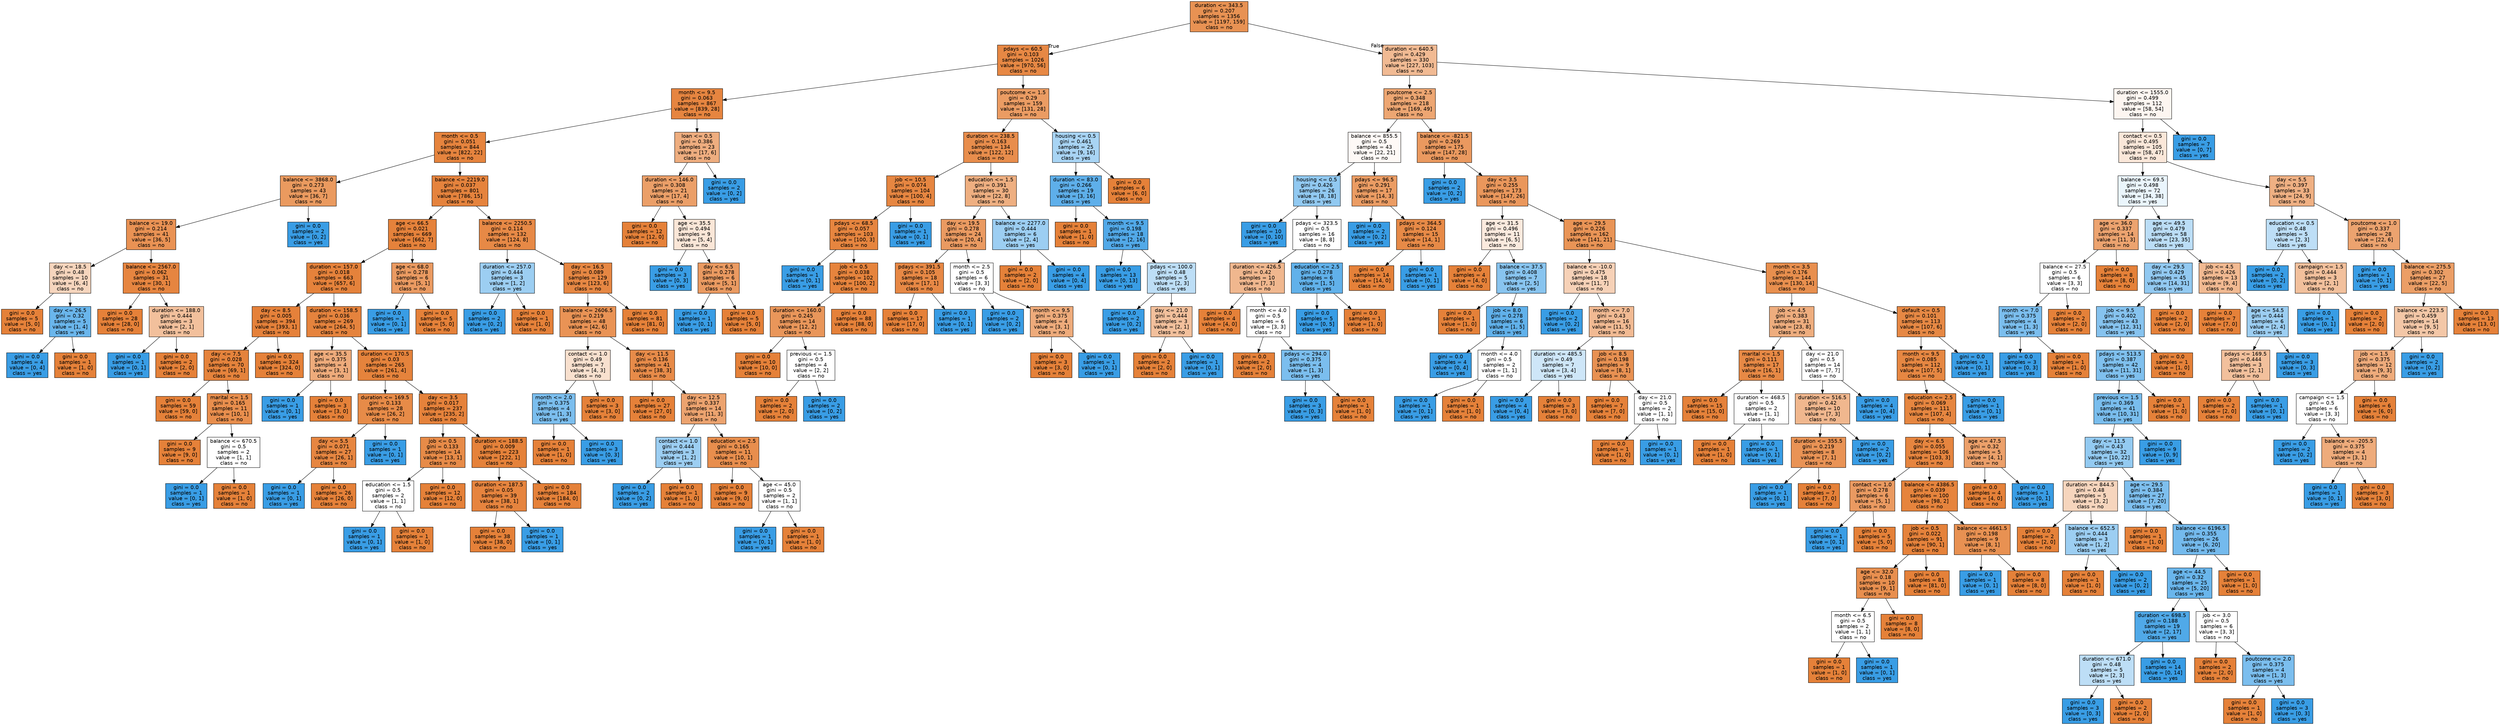 digraph Tree {
node [shape=box, style="filled", color="black", fontname="helvetica"] ;
edge [fontname="helvetica"] ;
0 [label="duration <= 343.5\ngini = 0.207\nsamples = 1356\nvalue = [1197, 159]\nclass = no", fillcolor="#e89253"] ;
1 [label="pdays <= 60.5\ngini = 0.103\nsamples = 1026\nvalue = [970, 56]\nclass = no", fillcolor="#e78844"] ;
0 -> 1 [labeldistance=2.5, labelangle=45, headlabel="True"] ;
2 [label="month <= 9.5\ngini = 0.063\nsamples = 867\nvalue = [839, 28]\nclass = no", fillcolor="#e68540"] ;
1 -> 2 ;
3 [label="month <= 0.5\ngini = 0.051\nsamples = 844\nvalue = [822, 22]\nclass = no", fillcolor="#e6843e"] ;
2 -> 3 ;
4 [label="balance <= 3868.0\ngini = 0.273\nsamples = 43\nvalue = [36, 7]\nclass = no", fillcolor="#ea9a5f"] ;
3 -> 4 ;
5 [label="balance <= 19.0\ngini = 0.214\nsamples = 41\nvalue = [36, 5]\nclass = no", fillcolor="#e99254"] ;
4 -> 5 ;
6 [label="day <= 18.5\ngini = 0.48\nsamples = 10\nvalue = [6, 4]\nclass = no", fillcolor="#f6d5bd"] ;
5 -> 6 ;
7 [label="gini = 0.0\nsamples = 5\nvalue = [5, 0]\nclass = no", fillcolor="#e58139"] ;
6 -> 7 ;
8 [label="day <= 26.5\ngini = 0.32\nsamples = 5\nvalue = [1, 4]\nclass = yes", fillcolor="#6ab6ec"] ;
6 -> 8 ;
9 [label="gini = 0.0\nsamples = 4\nvalue = [0, 4]\nclass = yes", fillcolor="#399de5"] ;
8 -> 9 ;
10 [label="gini = 0.0\nsamples = 1\nvalue = [1, 0]\nclass = no", fillcolor="#e58139"] ;
8 -> 10 ;
11 [label="balance <= 2567.0\ngini = 0.062\nsamples = 31\nvalue = [30, 1]\nclass = no", fillcolor="#e68540"] ;
5 -> 11 ;
12 [label="gini = 0.0\nsamples = 28\nvalue = [28, 0]\nclass = no", fillcolor="#e58139"] ;
11 -> 12 ;
13 [label="duration <= 188.0\ngini = 0.444\nsamples = 3\nvalue = [2, 1]\nclass = no", fillcolor="#f2c09c"] ;
11 -> 13 ;
14 [label="gini = 0.0\nsamples = 1\nvalue = [0, 1]\nclass = yes", fillcolor="#399de5"] ;
13 -> 14 ;
15 [label="gini = 0.0\nsamples = 2\nvalue = [2, 0]\nclass = no", fillcolor="#e58139"] ;
13 -> 15 ;
16 [label="gini = 0.0\nsamples = 2\nvalue = [0, 2]\nclass = yes", fillcolor="#399de5"] ;
4 -> 16 ;
17 [label="balance <= 2219.0\ngini = 0.037\nsamples = 801\nvalue = [786, 15]\nclass = no", fillcolor="#e5833d"] ;
3 -> 17 ;
18 [label="age <= 66.5\ngini = 0.021\nsamples = 669\nvalue = [662, 7]\nclass = no", fillcolor="#e5823b"] ;
17 -> 18 ;
19 [label="duration <= 157.0\ngini = 0.018\nsamples = 663\nvalue = [657, 6]\nclass = no", fillcolor="#e5823b"] ;
18 -> 19 ;
20 [label="day <= 8.5\ngini = 0.005\nsamples = 394\nvalue = [393, 1]\nclass = no", fillcolor="#e5813a"] ;
19 -> 20 ;
21 [label="day <= 7.5\ngini = 0.028\nsamples = 70\nvalue = [69, 1]\nclass = no", fillcolor="#e5833c"] ;
20 -> 21 ;
22 [label="gini = 0.0\nsamples = 59\nvalue = [59, 0]\nclass = no", fillcolor="#e58139"] ;
21 -> 22 ;
23 [label="marital <= 1.5\ngini = 0.165\nsamples = 11\nvalue = [10, 1]\nclass = no", fillcolor="#e88e4d"] ;
21 -> 23 ;
24 [label="gini = 0.0\nsamples = 9\nvalue = [9, 0]\nclass = no", fillcolor="#e58139"] ;
23 -> 24 ;
25 [label="balance <= 670.5\ngini = 0.5\nsamples = 2\nvalue = [1, 1]\nclass = no", fillcolor="#ffffff"] ;
23 -> 25 ;
26 [label="gini = 0.0\nsamples = 1\nvalue = [0, 1]\nclass = yes", fillcolor="#399de5"] ;
25 -> 26 ;
27 [label="gini = 0.0\nsamples = 1\nvalue = [1, 0]\nclass = no", fillcolor="#e58139"] ;
25 -> 27 ;
28 [label="gini = 0.0\nsamples = 324\nvalue = [324, 0]\nclass = no", fillcolor="#e58139"] ;
20 -> 28 ;
29 [label="duration <= 158.5\ngini = 0.036\nsamples = 269\nvalue = [264, 5]\nclass = no", fillcolor="#e5833d"] ;
19 -> 29 ;
30 [label="age <= 35.5\ngini = 0.375\nsamples = 4\nvalue = [3, 1]\nclass = no", fillcolor="#eeab7b"] ;
29 -> 30 ;
31 [label="gini = 0.0\nsamples = 1\nvalue = [0, 1]\nclass = yes", fillcolor="#399de5"] ;
30 -> 31 ;
32 [label="gini = 0.0\nsamples = 3\nvalue = [3, 0]\nclass = no", fillcolor="#e58139"] ;
30 -> 32 ;
33 [label="duration <= 170.5\ngini = 0.03\nsamples = 265\nvalue = [261, 4]\nclass = no", fillcolor="#e5833c"] ;
29 -> 33 ;
34 [label="duration <= 169.5\ngini = 0.133\nsamples = 28\nvalue = [26, 2]\nclass = no", fillcolor="#e78b48"] ;
33 -> 34 ;
35 [label="day <= 5.5\ngini = 0.071\nsamples = 27\nvalue = [26, 1]\nclass = no", fillcolor="#e68641"] ;
34 -> 35 ;
36 [label="gini = 0.0\nsamples = 1\nvalue = [0, 1]\nclass = yes", fillcolor="#399de5"] ;
35 -> 36 ;
37 [label="gini = 0.0\nsamples = 26\nvalue = [26, 0]\nclass = no", fillcolor="#e58139"] ;
35 -> 37 ;
38 [label="gini = 0.0\nsamples = 1\nvalue = [0, 1]\nclass = yes", fillcolor="#399de5"] ;
34 -> 38 ;
39 [label="day <= 3.5\ngini = 0.017\nsamples = 237\nvalue = [235, 2]\nclass = no", fillcolor="#e5823b"] ;
33 -> 39 ;
40 [label="job <= 0.5\ngini = 0.133\nsamples = 14\nvalue = [13, 1]\nclass = no", fillcolor="#e78b48"] ;
39 -> 40 ;
41 [label="education <= 1.5\ngini = 0.5\nsamples = 2\nvalue = [1, 1]\nclass = no", fillcolor="#ffffff"] ;
40 -> 41 ;
42 [label="gini = 0.0\nsamples = 1\nvalue = [0, 1]\nclass = yes", fillcolor="#399de5"] ;
41 -> 42 ;
43 [label="gini = 0.0\nsamples = 1\nvalue = [1, 0]\nclass = no", fillcolor="#e58139"] ;
41 -> 43 ;
44 [label="gini = 0.0\nsamples = 12\nvalue = [12, 0]\nclass = no", fillcolor="#e58139"] ;
40 -> 44 ;
45 [label="duration <= 188.5\ngini = 0.009\nsamples = 223\nvalue = [222, 1]\nclass = no", fillcolor="#e5823a"] ;
39 -> 45 ;
46 [label="duration <= 187.5\ngini = 0.05\nsamples = 39\nvalue = [38, 1]\nclass = no", fillcolor="#e6843e"] ;
45 -> 46 ;
47 [label="gini = 0.0\nsamples = 38\nvalue = [38, 0]\nclass = no", fillcolor="#e58139"] ;
46 -> 47 ;
48 [label="gini = 0.0\nsamples = 1\nvalue = [0, 1]\nclass = yes", fillcolor="#399de5"] ;
46 -> 48 ;
49 [label="gini = 0.0\nsamples = 184\nvalue = [184, 0]\nclass = no", fillcolor="#e58139"] ;
45 -> 49 ;
50 [label="age <= 68.0\ngini = 0.278\nsamples = 6\nvalue = [5, 1]\nclass = no", fillcolor="#ea9a61"] ;
18 -> 50 ;
51 [label="gini = 0.0\nsamples = 1\nvalue = [0, 1]\nclass = yes", fillcolor="#399de5"] ;
50 -> 51 ;
52 [label="gini = 0.0\nsamples = 5\nvalue = [5, 0]\nclass = no", fillcolor="#e58139"] ;
50 -> 52 ;
53 [label="balance <= 2250.5\ngini = 0.114\nsamples = 132\nvalue = [124, 8]\nclass = no", fillcolor="#e78946"] ;
17 -> 53 ;
54 [label="duration <= 257.0\ngini = 0.444\nsamples = 3\nvalue = [1, 2]\nclass = yes", fillcolor="#9ccef2"] ;
53 -> 54 ;
55 [label="gini = 0.0\nsamples = 2\nvalue = [0, 2]\nclass = yes", fillcolor="#399de5"] ;
54 -> 55 ;
56 [label="gini = 0.0\nsamples = 1\nvalue = [1, 0]\nclass = no", fillcolor="#e58139"] ;
54 -> 56 ;
57 [label="day <= 16.5\ngini = 0.089\nsamples = 129\nvalue = [123, 6]\nclass = no", fillcolor="#e68743"] ;
53 -> 57 ;
58 [label="balance <= 2606.5\ngini = 0.219\nsamples = 48\nvalue = [42, 6]\nclass = no", fillcolor="#e99355"] ;
57 -> 58 ;
59 [label="contact <= 1.0\ngini = 0.49\nsamples = 7\nvalue = [4, 3]\nclass = no", fillcolor="#f8e0ce"] ;
58 -> 59 ;
60 [label="month <= 2.0\ngini = 0.375\nsamples = 4\nvalue = [1, 3]\nclass = yes", fillcolor="#7bbeee"] ;
59 -> 60 ;
61 [label="gini = 0.0\nsamples = 1\nvalue = [1, 0]\nclass = no", fillcolor="#e58139"] ;
60 -> 61 ;
62 [label="gini = 0.0\nsamples = 3\nvalue = [0, 3]\nclass = yes", fillcolor="#399de5"] ;
60 -> 62 ;
63 [label="gini = 0.0\nsamples = 3\nvalue = [3, 0]\nclass = no", fillcolor="#e58139"] ;
59 -> 63 ;
64 [label="day <= 11.5\ngini = 0.136\nsamples = 41\nvalue = [38, 3]\nclass = no", fillcolor="#e78b49"] ;
58 -> 64 ;
65 [label="gini = 0.0\nsamples = 27\nvalue = [27, 0]\nclass = no", fillcolor="#e58139"] ;
64 -> 65 ;
66 [label="day <= 12.5\ngini = 0.337\nsamples = 14\nvalue = [11, 3]\nclass = no", fillcolor="#eca36f"] ;
64 -> 66 ;
67 [label="contact <= 1.0\ngini = 0.444\nsamples = 3\nvalue = [1, 2]\nclass = yes", fillcolor="#9ccef2"] ;
66 -> 67 ;
68 [label="gini = 0.0\nsamples = 2\nvalue = [0, 2]\nclass = yes", fillcolor="#399de5"] ;
67 -> 68 ;
69 [label="gini = 0.0\nsamples = 1\nvalue = [1, 0]\nclass = no", fillcolor="#e58139"] ;
67 -> 69 ;
70 [label="education <= 2.5\ngini = 0.165\nsamples = 11\nvalue = [10, 1]\nclass = no", fillcolor="#e88e4d"] ;
66 -> 70 ;
71 [label="gini = 0.0\nsamples = 9\nvalue = [9, 0]\nclass = no", fillcolor="#e58139"] ;
70 -> 71 ;
72 [label="age <= 45.0\ngini = 0.5\nsamples = 2\nvalue = [1, 1]\nclass = no", fillcolor="#ffffff"] ;
70 -> 72 ;
73 [label="gini = 0.0\nsamples = 1\nvalue = [0, 1]\nclass = yes", fillcolor="#399de5"] ;
72 -> 73 ;
74 [label="gini = 0.0\nsamples = 1\nvalue = [1, 0]\nclass = no", fillcolor="#e58139"] ;
72 -> 74 ;
75 [label="gini = 0.0\nsamples = 81\nvalue = [81, 0]\nclass = no", fillcolor="#e58139"] ;
57 -> 75 ;
76 [label="loan <= 0.5\ngini = 0.386\nsamples = 23\nvalue = [17, 6]\nclass = no", fillcolor="#eead7f"] ;
2 -> 76 ;
77 [label="duration <= 146.0\ngini = 0.308\nsamples = 21\nvalue = [17, 4]\nclass = no", fillcolor="#eb9f68"] ;
76 -> 77 ;
78 [label="gini = 0.0\nsamples = 12\nvalue = [12, 0]\nclass = no", fillcolor="#e58139"] ;
77 -> 78 ;
79 [label="age <= 35.5\ngini = 0.494\nsamples = 9\nvalue = [5, 4]\nclass = no", fillcolor="#fae6d7"] ;
77 -> 79 ;
80 [label="gini = 0.0\nsamples = 3\nvalue = [0, 3]\nclass = yes", fillcolor="#399de5"] ;
79 -> 80 ;
81 [label="day <= 6.5\ngini = 0.278\nsamples = 6\nvalue = [5, 1]\nclass = no", fillcolor="#ea9a61"] ;
79 -> 81 ;
82 [label="gini = 0.0\nsamples = 1\nvalue = [0, 1]\nclass = yes", fillcolor="#399de5"] ;
81 -> 82 ;
83 [label="gini = 0.0\nsamples = 5\nvalue = [5, 0]\nclass = no", fillcolor="#e58139"] ;
81 -> 83 ;
84 [label="gini = 0.0\nsamples = 2\nvalue = [0, 2]\nclass = yes", fillcolor="#399de5"] ;
76 -> 84 ;
85 [label="poutcome <= 1.5\ngini = 0.29\nsamples = 159\nvalue = [131, 28]\nclass = no", fillcolor="#eb9c63"] ;
1 -> 85 ;
86 [label="duration <= 238.5\ngini = 0.163\nsamples = 134\nvalue = [122, 12]\nclass = no", fillcolor="#e88d4c"] ;
85 -> 86 ;
87 [label="job <= 10.5\ngini = 0.074\nsamples = 104\nvalue = [100, 4]\nclass = no", fillcolor="#e68641"] ;
86 -> 87 ;
88 [label="pdays <= 68.5\ngini = 0.057\nsamples = 103\nvalue = [100, 3]\nclass = no", fillcolor="#e6853f"] ;
87 -> 88 ;
89 [label="gini = 0.0\nsamples = 1\nvalue = [0, 1]\nclass = yes", fillcolor="#399de5"] ;
88 -> 89 ;
90 [label="job <= 0.5\ngini = 0.038\nsamples = 102\nvalue = [100, 2]\nclass = no", fillcolor="#e6843d"] ;
88 -> 90 ;
91 [label="duration <= 160.0\ngini = 0.245\nsamples = 14\nvalue = [12, 2]\nclass = no", fillcolor="#e9965a"] ;
90 -> 91 ;
92 [label="gini = 0.0\nsamples = 10\nvalue = [10, 0]\nclass = no", fillcolor="#e58139"] ;
91 -> 92 ;
93 [label="previous <= 1.5\ngini = 0.5\nsamples = 4\nvalue = [2, 2]\nclass = no", fillcolor="#ffffff"] ;
91 -> 93 ;
94 [label="gini = 0.0\nsamples = 2\nvalue = [2, 0]\nclass = no", fillcolor="#e58139"] ;
93 -> 94 ;
95 [label="gini = 0.0\nsamples = 2\nvalue = [0, 2]\nclass = yes", fillcolor="#399de5"] ;
93 -> 95 ;
96 [label="gini = 0.0\nsamples = 88\nvalue = [88, 0]\nclass = no", fillcolor="#e58139"] ;
90 -> 96 ;
97 [label="gini = 0.0\nsamples = 1\nvalue = [0, 1]\nclass = yes", fillcolor="#399de5"] ;
87 -> 97 ;
98 [label="education <= 1.5\ngini = 0.391\nsamples = 30\nvalue = [22, 8]\nclass = no", fillcolor="#eeaf81"] ;
86 -> 98 ;
99 [label="day <= 19.5\ngini = 0.278\nsamples = 24\nvalue = [20, 4]\nclass = no", fillcolor="#ea9a61"] ;
98 -> 99 ;
100 [label="pdays <= 391.5\ngini = 0.105\nsamples = 18\nvalue = [17, 1]\nclass = no", fillcolor="#e78845"] ;
99 -> 100 ;
101 [label="gini = 0.0\nsamples = 17\nvalue = [17, 0]\nclass = no", fillcolor="#e58139"] ;
100 -> 101 ;
102 [label="gini = 0.0\nsamples = 1\nvalue = [0, 1]\nclass = yes", fillcolor="#399de5"] ;
100 -> 102 ;
103 [label="month <= 2.5\ngini = 0.5\nsamples = 6\nvalue = [3, 3]\nclass = no", fillcolor="#ffffff"] ;
99 -> 103 ;
104 [label="gini = 0.0\nsamples = 2\nvalue = [0, 2]\nclass = yes", fillcolor="#399de5"] ;
103 -> 104 ;
105 [label="month <= 9.5\ngini = 0.375\nsamples = 4\nvalue = [3, 1]\nclass = no", fillcolor="#eeab7b"] ;
103 -> 105 ;
106 [label="gini = 0.0\nsamples = 3\nvalue = [3, 0]\nclass = no", fillcolor="#e58139"] ;
105 -> 106 ;
107 [label="gini = 0.0\nsamples = 1\nvalue = [0, 1]\nclass = yes", fillcolor="#399de5"] ;
105 -> 107 ;
108 [label="balance <= 2277.0\ngini = 0.444\nsamples = 6\nvalue = [2, 4]\nclass = yes", fillcolor="#9ccef2"] ;
98 -> 108 ;
109 [label="gini = 0.0\nsamples = 2\nvalue = [2, 0]\nclass = no", fillcolor="#e58139"] ;
108 -> 109 ;
110 [label="gini = 0.0\nsamples = 4\nvalue = [0, 4]\nclass = yes", fillcolor="#399de5"] ;
108 -> 110 ;
111 [label="housing <= 0.5\ngini = 0.461\nsamples = 25\nvalue = [9, 16]\nclass = yes", fillcolor="#a8d4f4"] ;
85 -> 111 ;
112 [label="duration <= 83.0\ngini = 0.266\nsamples = 19\nvalue = [3, 16]\nclass = yes", fillcolor="#5eafea"] ;
111 -> 112 ;
113 [label="gini = 0.0\nsamples = 1\nvalue = [1, 0]\nclass = no", fillcolor="#e58139"] ;
112 -> 113 ;
114 [label="month <= 9.5\ngini = 0.198\nsamples = 18\nvalue = [2, 16]\nclass = yes", fillcolor="#52a9e8"] ;
112 -> 114 ;
115 [label="gini = 0.0\nsamples = 13\nvalue = [0, 13]\nclass = yes", fillcolor="#399de5"] ;
114 -> 115 ;
116 [label="pdays <= 100.0\ngini = 0.48\nsamples = 5\nvalue = [2, 3]\nclass = yes", fillcolor="#bddef6"] ;
114 -> 116 ;
117 [label="gini = 0.0\nsamples = 2\nvalue = [0, 2]\nclass = yes", fillcolor="#399de5"] ;
116 -> 117 ;
118 [label="day <= 21.0\ngini = 0.444\nsamples = 3\nvalue = [2, 1]\nclass = no", fillcolor="#f2c09c"] ;
116 -> 118 ;
119 [label="gini = 0.0\nsamples = 2\nvalue = [2, 0]\nclass = no", fillcolor="#e58139"] ;
118 -> 119 ;
120 [label="gini = 0.0\nsamples = 1\nvalue = [0, 1]\nclass = yes", fillcolor="#399de5"] ;
118 -> 120 ;
121 [label="gini = 0.0\nsamples = 6\nvalue = [6, 0]\nclass = no", fillcolor="#e58139"] ;
111 -> 121 ;
122 [label="duration <= 640.5\ngini = 0.429\nsamples = 330\nvalue = [227, 103]\nclass = no", fillcolor="#f1ba93"] ;
0 -> 122 [labeldistance=2.5, labelangle=-45, headlabel="False"] ;
123 [label="poutcome <= 2.5\ngini = 0.348\nsamples = 218\nvalue = [169, 49]\nclass = no", fillcolor="#eda672"] ;
122 -> 123 ;
124 [label="balance <= 855.5\ngini = 0.5\nsamples = 43\nvalue = [22, 21]\nclass = no", fillcolor="#fef9f6"] ;
123 -> 124 ;
125 [label="housing <= 0.5\ngini = 0.426\nsamples = 26\nvalue = [8, 18]\nclass = yes", fillcolor="#91c9f1"] ;
124 -> 125 ;
126 [label="gini = 0.0\nsamples = 10\nvalue = [0, 10]\nclass = yes", fillcolor="#399de5"] ;
125 -> 126 ;
127 [label="pdays <= 323.5\ngini = 0.5\nsamples = 16\nvalue = [8, 8]\nclass = no", fillcolor="#ffffff"] ;
125 -> 127 ;
128 [label="duration <= 426.5\ngini = 0.42\nsamples = 10\nvalue = [7, 3]\nclass = no", fillcolor="#f0b78e"] ;
127 -> 128 ;
129 [label="gini = 0.0\nsamples = 4\nvalue = [4, 0]\nclass = no", fillcolor="#e58139"] ;
128 -> 129 ;
130 [label="month <= 4.0\ngini = 0.5\nsamples = 6\nvalue = [3, 3]\nclass = no", fillcolor="#ffffff"] ;
128 -> 130 ;
131 [label="gini = 0.0\nsamples = 2\nvalue = [2, 0]\nclass = no", fillcolor="#e58139"] ;
130 -> 131 ;
132 [label="pdays <= 294.0\ngini = 0.375\nsamples = 4\nvalue = [1, 3]\nclass = yes", fillcolor="#7bbeee"] ;
130 -> 132 ;
133 [label="gini = 0.0\nsamples = 3\nvalue = [0, 3]\nclass = yes", fillcolor="#399de5"] ;
132 -> 133 ;
134 [label="gini = 0.0\nsamples = 1\nvalue = [1, 0]\nclass = no", fillcolor="#e58139"] ;
132 -> 134 ;
135 [label="education <= 2.5\ngini = 0.278\nsamples = 6\nvalue = [1, 5]\nclass = yes", fillcolor="#61b1ea"] ;
127 -> 135 ;
136 [label="gini = 0.0\nsamples = 5\nvalue = [0, 5]\nclass = yes", fillcolor="#399de5"] ;
135 -> 136 ;
137 [label="gini = 0.0\nsamples = 1\nvalue = [1, 0]\nclass = no", fillcolor="#e58139"] ;
135 -> 137 ;
138 [label="pdays <= 96.5\ngini = 0.291\nsamples = 17\nvalue = [14, 3]\nclass = no", fillcolor="#eb9c63"] ;
124 -> 138 ;
139 [label="gini = 0.0\nsamples = 2\nvalue = [0, 2]\nclass = yes", fillcolor="#399de5"] ;
138 -> 139 ;
140 [label="pdays <= 364.5\ngini = 0.124\nsamples = 15\nvalue = [14, 1]\nclass = no", fillcolor="#e78a47"] ;
138 -> 140 ;
141 [label="gini = 0.0\nsamples = 14\nvalue = [14, 0]\nclass = no", fillcolor="#e58139"] ;
140 -> 141 ;
142 [label="gini = 0.0\nsamples = 1\nvalue = [0, 1]\nclass = yes", fillcolor="#399de5"] ;
140 -> 142 ;
143 [label="balance <= -821.5\ngini = 0.269\nsamples = 175\nvalue = [147, 28]\nclass = no", fillcolor="#ea995f"] ;
123 -> 143 ;
144 [label="gini = 0.0\nsamples = 2\nvalue = [0, 2]\nclass = yes", fillcolor="#399de5"] ;
143 -> 144 ;
145 [label="day <= 3.5\ngini = 0.255\nsamples = 173\nvalue = [147, 26]\nclass = no", fillcolor="#ea975c"] ;
143 -> 145 ;
146 [label="age <= 31.5\ngini = 0.496\nsamples = 11\nvalue = [6, 5]\nclass = no", fillcolor="#fbeade"] ;
145 -> 146 ;
147 [label="gini = 0.0\nsamples = 4\nvalue = [4, 0]\nclass = no", fillcolor="#e58139"] ;
146 -> 147 ;
148 [label="balance <= 37.5\ngini = 0.408\nsamples = 7\nvalue = [2, 5]\nclass = yes", fillcolor="#88c4ef"] ;
146 -> 148 ;
149 [label="gini = 0.0\nsamples = 1\nvalue = [1, 0]\nclass = no", fillcolor="#e58139"] ;
148 -> 149 ;
150 [label="job <= 8.0\ngini = 0.278\nsamples = 6\nvalue = [1, 5]\nclass = yes", fillcolor="#61b1ea"] ;
148 -> 150 ;
151 [label="gini = 0.0\nsamples = 4\nvalue = [0, 4]\nclass = yes", fillcolor="#399de5"] ;
150 -> 151 ;
152 [label="month <= 4.0\ngini = 0.5\nsamples = 2\nvalue = [1, 1]\nclass = no", fillcolor="#ffffff"] ;
150 -> 152 ;
153 [label="gini = 0.0\nsamples = 1\nvalue = [0, 1]\nclass = yes", fillcolor="#399de5"] ;
152 -> 153 ;
154 [label="gini = 0.0\nsamples = 1\nvalue = [1, 0]\nclass = no", fillcolor="#e58139"] ;
152 -> 154 ;
155 [label="age <= 29.5\ngini = 0.226\nsamples = 162\nvalue = [141, 21]\nclass = no", fillcolor="#e99456"] ;
145 -> 155 ;
156 [label="balance <= -10.0\ngini = 0.475\nsamples = 18\nvalue = [11, 7]\nclass = no", fillcolor="#f6d1b7"] ;
155 -> 156 ;
157 [label="gini = 0.0\nsamples = 2\nvalue = [0, 2]\nclass = yes", fillcolor="#399de5"] ;
156 -> 157 ;
158 [label="month <= 7.0\ngini = 0.43\nsamples = 16\nvalue = [11, 5]\nclass = no", fillcolor="#f1ba93"] ;
156 -> 158 ;
159 [label="duration <= 485.5\ngini = 0.49\nsamples = 7\nvalue = [3, 4]\nclass = yes", fillcolor="#cee6f8"] ;
158 -> 159 ;
160 [label="gini = 0.0\nsamples = 4\nvalue = [0, 4]\nclass = yes", fillcolor="#399de5"] ;
159 -> 160 ;
161 [label="gini = 0.0\nsamples = 3\nvalue = [3, 0]\nclass = no", fillcolor="#e58139"] ;
159 -> 161 ;
162 [label="job <= 8.5\ngini = 0.198\nsamples = 9\nvalue = [8, 1]\nclass = no", fillcolor="#e89152"] ;
158 -> 162 ;
163 [label="gini = 0.0\nsamples = 7\nvalue = [7, 0]\nclass = no", fillcolor="#e58139"] ;
162 -> 163 ;
164 [label="day <= 21.0\ngini = 0.5\nsamples = 2\nvalue = [1, 1]\nclass = no", fillcolor="#ffffff"] ;
162 -> 164 ;
165 [label="gini = 0.0\nsamples = 1\nvalue = [1, 0]\nclass = no", fillcolor="#e58139"] ;
164 -> 165 ;
166 [label="gini = 0.0\nsamples = 1\nvalue = [0, 1]\nclass = yes", fillcolor="#399de5"] ;
164 -> 166 ;
167 [label="month <= 3.5\ngini = 0.176\nsamples = 144\nvalue = [130, 14]\nclass = no", fillcolor="#e88f4e"] ;
155 -> 167 ;
168 [label="job <= 4.5\ngini = 0.383\nsamples = 31\nvalue = [23, 8]\nclass = no", fillcolor="#eead7e"] ;
167 -> 168 ;
169 [label="marital <= 1.5\ngini = 0.111\nsamples = 17\nvalue = [16, 1]\nclass = no", fillcolor="#e78945"] ;
168 -> 169 ;
170 [label="gini = 0.0\nsamples = 15\nvalue = [15, 0]\nclass = no", fillcolor="#e58139"] ;
169 -> 170 ;
171 [label="duration <= 468.5\ngini = 0.5\nsamples = 2\nvalue = [1, 1]\nclass = no", fillcolor="#ffffff"] ;
169 -> 171 ;
172 [label="gini = 0.0\nsamples = 1\nvalue = [1, 0]\nclass = no", fillcolor="#e58139"] ;
171 -> 172 ;
173 [label="gini = 0.0\nsamples = 1\nvalue = [0, 1]\nclass = yes", fillcolor="#399de5"] ;
171 -> 173 ;
174 [label="day <= 21.0\ngini = 0.5\nsamples = 14\nvalue = [7, 7]\nclass = no", fillcolor="#ffffff"] ;
168 -> 174 ;
175 [label="duration <= 516.5\ngini = 0.42\nsamples = 10\nvalue = [7, 3]\nclass = no", fillcolor="#f0b78e"] ;
174 -> 175 ;
176 [label="duration <= 355.5\ngini = 0.219\nsamples = 8\nvalue = [7, 1]\nclass = no", fillcolor="#e99355"] ;
175 -> 176 ;
177 [label="gini = 0.0\nsamples = 1\nvalue = [0, 1]\nclass = yes", fillcolor="#399de5"] ;
176 -> 177 ;
178 [label="gini = 0.0\nsamples = 7\nvalue = [7, 0]\nclass = no", fillcolor="#e58139"] ;
176 -> 178 ;
179 [label="gini = 0.0\nsamples = 2\nvalue = [0, 2]\nclass = yes", fillcolor="#399de5"] ;
175 -> 179 ;
180 [label="gini = 0.0\nsamples = 4\nvalue = [0, 4]\nclass = yes", fillcolor="#399de5"] ;
174 -> 180 ;
181 [label="default <= 0.5\ngini = 0.101\nsamples = 113\nvalue = [107, 6]\nclass = no", fillcolor="#e68844"] ;
167 -> 181 ;
182 [label="month <= 9.5\ngini = 0.085\nsamples = 112\nvalue = [107, 5]\nclass = no", fillcolor="#e68742"] ;
181 -> 182 ;
183 [label="education <= 2.5\ngini = 0.069\nsamples = 111\nvalue = [107, 4]\nclass = no", fillcolor="#e68640"] ;
182 -> 183 ;
184 [label="day <= 6.5\ngini = 0.055\nsamples = 106\nvalue = [103, 3]\nclass = no", fillcolor="#e6853f"] ;
183 -> 184 ;
185 [label="contact <= 1.0\ngini = 0.278\nsamples = 6\nvalue = [5, 1]\nclass = no", fillcolor="#ea9a61"] ;
184 -> 185 ;
186 [label="gini = 0.0\nsamples = 1\nvalue = [0, 1]\nclass = yes", fillcolor="#399de5"] ;
185 -> 186 ;
187 [label="gini = 0.0\nsamples = 5\nvalue = [5, 0]\nclass = no", fillcolor="#e58139"] ;
185 -> 187 ;
188 [label="balance <= 4386.5\ngini = 0.039\nsamples = 100\nvalue = [98, 2]\nclass = no", fillcolor="#e6843d"] ;
184 -> 188 ;
189 [label="job <= 0.5\ngini = 0.022\nsamples = 91\nvalue = [90, 1]\nclass = no", fillcolor="#e5823b"] ;
188 -> 189 ;
190 [label="age <= 32.0\ngini = 0.18\nsamples = 10\nvalue = [9, 1]\nclass = no", fillcolor="#e88f4f"] ;
189 -> 190 ;
191 [label="month <= 6.5\ngini = 0.5\nsamples = 2\nvalue = [1, 1]\nclass = no", fillcolor="#ffffff"] ;
190 -> 191 ;
192 [label="gini = 0.0\nsamples = 1\nvalue = [1, 0]\nclass = no", fillcolor="#e58139"] ;
191 -> 192 ;
193 [label="gini = 0.0\nsamples = 1\nvalue = [0, 1]\nclass = yes", fillcolor="#399de5"] ;
191 -> 193 ;
194 [label="gini = 0.0\nsamples = 8\nvalue = [8, 0]\nclass = no", fillcolor="#e58139"] ;
190 -> 194 ;
195 [label="gini = 0.0\nsamples = 81\nvalue = [81, 0]\nclass = no", fillcolor="#e58139"] ;
189 -> 195 ;
196 [label="balance <= 4661.5\ngini = 0.198\nsamples = 9\nvalue = [8, 1]\nclass = no", fillcolor="#e89152"] ;
188 -> 196 ;
197 [label="gini = 0.0\nsamples = 1\nvalue = [0, 1]\nclass = yes", fillcolor="#399de5"] ;
196 -> 197 ;
198 [label="gini = 0.0\nsamples = 8\nvalue = [8, 0]\nclass = no", fillcolor="#e58139"] ;
196 -> 198 ;
199 [label="age <= 47.5\ngini = 0.32\nsamples = 5\nvalue = [4, 1]\nclass = no", fillcolor="#eca06a"] ;
183 -> 199 ;
200 [label="gini = 0.0\nsamples = 4\nvalue = [4, 0]\nclass = no", fillcolor="#e58139"] ;
199 -> 200 ;
201 [label="gini = 0.0\nsamples = 1\nvalue = [0, 1]\nclass = yes", fillcolor="#399de5"] ;
199 -> 201 ;
202 [label="gini = 0.0\nsamples = 1\nvalue = [0, 1]\nclass = yes", fillcolor="#399de5"] ;
182 -> 202 ;
203 [label="gini = 0.0\nsamples = 1\nvalue = [0, 1]\nclass = yes", fillcolor="#399de5"] ;
181 -> 203 ;
204 [label="duration <= 1555.0\ngini = 0.499\nsamples = 112\nvalue = [58, 54]\nclass = no", fillcolor="#fdf6f1"] ;
122 -> 204 ;
205 [label="contact <= 0.5\ngini = 0.495\nsamples = 105\nvalue = [58, 47]\nclass = no", fillcolor="#fae7d9"] ;
204 -> 205 ;
206 [label="balance <= 69.5\ngini = 0.498\nsamples = 72\nvalue = [34, 38]\nclass = yes", fillcolor="#eaf5fc"] ;
205 -> 206 ;
207 [label="age <= 36.0\ngini = 0.337\nsamples = 14\nvalue = [11, 3]\nclass = no", fillcolor="#eca36f"] ;
206 -> 207 ;
208 [label="balance <= 27.5\ngini = 0.5\nsamples = 6\nvalue = [3, 3]\nclass = no", fillcolor="#ffffff"] ;
207 -> 208 ;
209 [label="month <= 7.0\ngini = 0.375\nsamples = 4\nvalue = [1, 3]\nclass = yes", fillcolor="#7bbeee"] ;
208 -> 209 ;
210 [label="gini = 0.0\nsamples = 3\nvalue = [0, 3]\nclass = yes", fillcolor="#399de5"] ;
209 -> 210 ;
211 [label="gini = 0.0\nsamples = 1\nvalue = [1, 0]\nclass = no", fillcolor="#e58139"] ;
209 -> 211 ;
212 [label="gini = 0.0\nsamples = 2\nvalue = [2, 0]\nclass = no", fillcolor="#e58139"] ;
208 -> 212 ;
213 [label="gini = 0.0\nsamples = 8\nvalue = [8, 0]\nclass = no", fillcolor="#e58139"] ;
207 -> 213 ;
214 [label="age <= 49.5\ngini = 0.479\nsamples = 58\nvalue = [23, 35]\nclass = yes", fillcolor="#bbddf6"] ;
206 -> 214 ;
215 [label="day <= 29.5\ngini = 0.429\nsamples = 45\nvalue = [14, 31]\nclass = yes", fillcolor="#92c9f1"] ;
214 -> 215 ;
216 [label="job <= 9.5\ngini = 0.402\nsamples = 43\nvalue = [12, 31]\nclass = yes", fillcolor="#86c3ef"] ;
215 -> 216 ;
217 [label="pdays <= 513.5\ngini = 0.387\nsamples = 42\nvalue = [11, 31]\nclass = yes", fillcolor="#7fc0ee"] ;
216 -> 217 ;
218 [label="previous <= 1.5\ngini = 0.369\nsamples = 41\nvalue = [10, 31]\nclass = yes", fillcolor="#79bded"] ;
217 -> 218 ;
219 [label="day <= 11.5\ngini = 0.43\nsamples = 32\nvalue = [10, 22]\nclass = yes", fillcolor="#93caf1"] ;
218 -> 219 ;
220 [label="duration <= 844.5\ngini = 0.48\nsamples = 5\nvalue = [3, 2]\nclass = no", fillcolor="#f6d5bd"] ;
219 -> 220 ;
221 [label="gini = 0.0\nsamples = 2\nvalue = [2, 0]\nclass = no", fillcolor="#e58139"] ;
220 -> 221 ;
222 [label="balance <= 652.5\ngini = 0.444\nsamples = 3\nvalue = [1, 2]\nclass = yes", fillcolor="#9ccef2"] ;
220 -> 222 ;
223 [label="gini = 0.0\nsamples = 1\nvalue = [1, 0]\nclass = no", fillcolor="#e58139"] ;
222 -> 223 ;
224 [label="gini = 0.0\nsamples = 2\nvalue = [0, 2]\nclass = yes", fillcolor="#399de5"] ;
222 -> 224 ;
225 [label="age <= 29.5\ngini = 0.384\nsamples = 27\nvalue = [7, 20]\nclass = yes", fillcolor="#7ebfee"] ;
219 -> 225 ;
226 [label="gini = 0.0\nsamples = 1\nvalue = [1, 0]\nclass = no", fillcolor="#e58139"] ;
225 -> 226 ;
227 [label="balance <= 6196.5\ngini = 0.355\nsamples = 26\nvalue = [6, 20]\nclass = yes", fillcolor="#74baed"] ;
225 -> 227 ;
228 [label="age <= 44.5\ngini = 0.32\nsamples = 25\nvalue = [5, 20]\nclass = yes", fillcolor="#6ab6ec"] ;
227 -> 228 ;
229 [label="duration <= 698.5\ngini = 0.188\nsamples = 19\nvalue = [2, 17]\nclass = yes", fillcolor="#50a9e8"] ;
228 -> 229 ;
230 [label="duration <= 671.0\ngini = 0.48\nsamples = 5\nvalue = [2, 3]\nclass = yes", fillcolor="#bddef6"] ;
229 -> 230 ;
231 [label="gini = 0.0\nsamples = 3\nvalue = [0, 3]\nclass = yes", fillcolor="#399de5"] ;
230 -> 231 ;
232 [label="gini = 0.0\nsamples = 2\nvalue = [2, 0]\nclass = no", fillcolor="#e58139"] ;
230 -> 232 ;
233 [label="gini = 0.0\nsamples = 14\nvalue = [0, 14]\nclass = yes", fillcolor="#399de5"] ;
229 -> 233 ;
234 [label="job <= 3.0\ngini = 0.5\nsamples = 6\nvalue = [3, 3]\nclass = no", fillcolor="#ffffff"] ;
228 -> 234 ;
235 [label="gini = 0.0\nsamples = 2\nvalue = [2, 0]\nclass = no", fillcolor="#e58139"] ;
234 -> 235 ;
236 [label="poutcome <= 2.0\ngini = 0.375\nsamples = 4\nvalue = [1, 3]\nclass = yes", fillcolor="#7bbeee"] ;
234 -> 236 ;
237 [label="gini = 0.0\nsamples = 1\nvalue = [1, 0]\nclass = no", fillcolor="#e58139"] ;
236 -> 237 ;
238 [label="gini = 0.0\nsamples = 3\nvalue = [0, 3]\nclass = yes", fillcolor="#399de5"] ;
236 -> 238 ;
239 [label="gini = 0.0\nsamples = 1\nvalue = [1, 0]\nclass = no", fillcolor="#e58139"] ;
227 -> 239 ;
240 [label="gini = 0.0\nsamples = 9\nvalue = [0, 9]\nclass = yes", fillcolor="#399de5"] ;
218 -> 240 ;
241 [label="gini = 0.0\nsamples = 1\nvalue = [1, 0]\nclass = no", fillcolor="#e58139"] ;
217 -> 241 ;
242 [label="gini = 0.0\nsamples = 1\nvalue = [1, 0]\nclass = no", fillcolor="#e58139"] ;
216 -> 242 ;
243 [label="gini = 0.0\nsamples = 2\nvalue = [2, 0]\nclass = no", fillcolor="#e58139"] ;
215 -> 243 ;
244 [label="job <= 4.5\ngini = 0.426\nsamples = 13\nvalue = [9, 4]\nclass = no", fillcolor="#f1b991"] ;
214 -> 244 ;
245 [label="gini = 0.0\nsamples = 7\nvalue = [7, 0]\nclass = no", fillcolor="#e58139"] ;
244 -> 245 ;
246 [label="age <= 54.5\ngini = 0.444\nsamples = 6\nvalue = [2, 4]\nclass = yes", fillcolor="#9ccef2"] ;
244 -> 246 ;
247 [label="pdays <= 169.5\ngini = 0.444\nsamples = 3\nvalue = [2, 1]\nclass = no", fillcolor="#f2c09c"] ;
246 -> 247 ;
248 [label="gini = 0.0\nsamples = 2\nvalue = [2, 0]\nclass = no", fillcolor="#e58139"] ;
247 -> 248 ;
249 [label="gini = 0.0\nsamples = 1\nvalue = [0, 1]\nclass = yes", fillcolor="#399de5"] ;
247 -> 249 ;
250 [label="gini = 0.0\nsamples = 3\nvalue = [0, 3]\nclass = yes", fillcolor="#399de5"] ;
246 -> 250 ;
251 [label="day <= 5.5\ngini = 0.397\nsamples = 33\nvalue = [24, 9]\nclass = no", fillcolor="#efb083"] ;
205 -> 251 ;
252 [label="education <= 0.5\ngini = 0.48\nsamples = 5\nvalue = [2, 3]\nclass = yes", fillcolor="#bddef6"] ;
251 -> 252 ;
253 [label="gini = 0.0\nsamples = 2\nvalue = [0, 2]\nclass = yes", fillcolor="#399de5"] ;
252 -> 253 ;
254 [label="campaign <= 1.5\ngini = 0.444\nsamples = 3\nvalue = [2, 1]\nclass = no", fillcolor="#f2c09c"] ;
252 -> 254 ;
255 [label="gini = 0.0\nsamples = 1\nvalue = [0, 1]\nclass = yes", fillcolor="#399de5"] ;
254 -> 255 ;
256 [label="gini = 0.0\nsamples = 2\nvalue = [2, 0]\nclass = no", fillcolor="#e58139"] ;
254 -> 256 ;
257 [label="poutcome <= 1.0\ngini = 0.337\nsamples = 28\nvalue = [22, 6]\nclass = no", fillcolor="#eca36f"] ;
251 -> 257 ;
258 [label="gini = 0.0\nsamples = 1\nvalue = [0, 1]\nclass = yes", fillcolor="#399de5"] ;
257 -> 258 ;
259 [label="balance <= 275.5\ngini = 0.302\nsamples = 27\nvalue = [22, 5]\nclass = no", fillcolor="#eb9e66"] ;
257 -> 259 ;
260 [label="balance <= 223.5\ngini = 0.459\nsamples = 14\nvalue = [9, 5]\nclass = no", fillcolor="#f3c7a7"] ;
259 -> 260 ;
261 [label="job <= 1.5\ngini = 0.375\nsamples = 12\nvalue = [9, 3]\nclass = no", fillcolor="#eeab7b"] ;
260 -> 261 ;
262 [label="campaign <= 1.5\ngini = 0.5\nsamples = 6\nvalue = [3, 3]\nclass = no", fillcolor="#ffffff"] ;
261 -> 262 ;
263 [label="gini = 0.0\nsamples = 2\nvalue = [0, 2]\nclass = yes", fillcolor="#399de5"] ;
262 -> 263 ;
264 [label="balance <= -205.5\ngini = 0.375\nsamples = 4\nvalue = [3, 1]\nclass = no", fillcolor="#eeab7b"] ;
262 -> 264 ;
265 [label="gini = 0.0\nsamples = 1\nvalue = [0, 1]\nclass = yes", fillcolor="#399de5"] ;
264 -> 265 ;
266 [label="gini = 0.0\nsamples = 3\nvalue = [3, 0]\nclass = no", fillcolor="#e58139"] ;
264 -> 266 ;
267 [label="gini = 0.0\nsamples = 6\nvalue = [6, 0]\nclass = no", fillcolor="#e58139"] ;
261 -> 267 ;
268 [label="gini = 0.0\nsamples = 2\nvalue = [0, 2]\nclass = yes", fillcolor="#399de5"] ;
260 -> 268 ;
269 [label="gini = 0.0\nsamples = 13\nvalue = [13, 0]\nclass = no", fillcolor="#e58139"] ;
259 -> 269 ;
270 [label="gini = 0.0\nsamples = 7\nvalue = [0, 7]\nclass = yes", fillcolor="#399de5"] ;
204 -> 270 ;
}